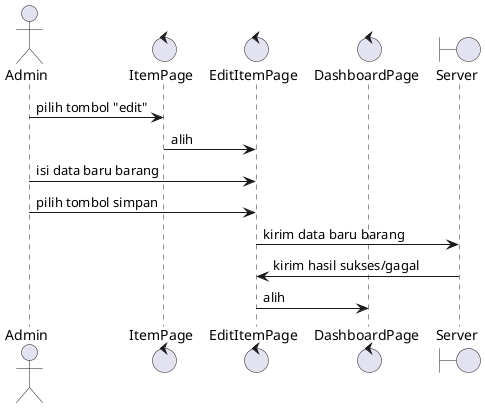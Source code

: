 @startuml
actor Admin
control ItemPage
control EditItemPage
control DashboardPage
boundary Server

Admin -> ItemPage: pilih tombol "edit"
ItemPage -> EditItemPage: alih
Admin -> EditItemPage: isi data baru barang
Admin -> EditItemPage: pilih tombol simpan
EditItemPage -> Server: kirim data baru barang
Server -> EditItemPage: kirim hasil sukses/gagal
EditItemPage -> DashboardPage: alih
@enduml
